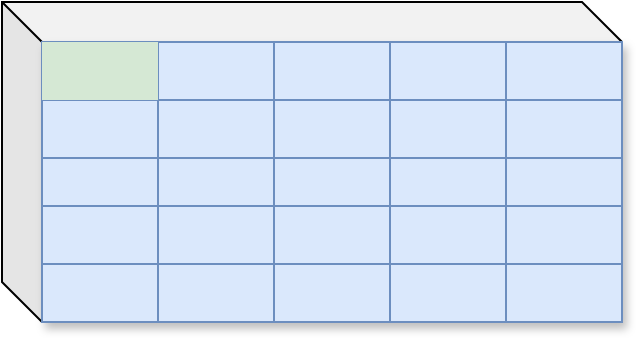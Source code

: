 <mxfile version="26.3.0">
  <diagram id="C5RBs43oDa-KdzZeNtuy" name="Page-1">
    <mxGraphModel dx="1034" dy="618" grid="1" gridSize="10" guides="1" tooltips="1" connect="1" arrows="1" fold="1" page="1" pageScale="1" pageWidth="827" pageHeight="1169" math="0" shadow="0">
      <root>
        <mxCell id="WIyWlLk6GJQsqaUBKTNV-0" />
        <mxCell id="WIyWlLk6GJQsqaUBKTNV-1" parent="WIyWlLk6GJQsqaUBKTNV-0" />
        <mxCell id="qdwt-YacxG2vdlfpTA3x-0" value="" style="shape=cube;whiteSpace=wrap;html=1;boundedLbl=1;backgroundOutline=1;darkOpacity=0.05;darkOpacity2=0.1;" vertex="1" parent="WIyWlLk6GJQsqaUBKTNV-1">
          <mxGeometry x="200" y="210" width="310" height="160" as="geometry" />
        </mxCell>
        <mxCell id="qdwt-YacxG2vdlfpTA3x-4" value="" style="shape=table;startSize=0;container=1;collapsible=0;childLayout=tableLayout;fontSize=16;rounded=0;shadow=1;swimlaneFillColor=default;fillColor=#dae8fc;strokeColor=#6c8ebf;" vertex="1" parent="WIyWlLk6GJQsqaUBKTNV-1">
          <mxGeometry x="220" y="230" width="290" height="140" as="geometry" />
        </mxCell>
        <mxCell id="qdwt-YacxG2vdlfpTA3x-52" style="shape=tableRow;horizontal=0;startSize=0;swimlaneHead=0;swimlaneBody=0;strokeColor=inherit;top=0;left=0;bottom=0;right=0;collapsible=0;dropTarget=0;fillColor=none;points=[[0,0.5],[1,0.5]];portConstraint=eastwest;fontSize=16;" vertex="1" parent="qdwt-YacxG2vdlfpTA3x-4">
          <mxGeometry width="290" height="29" as="geometry" />
        </mxCell>
        <mxCell id="qdwt-YacxG2vdlfpTA3x-53" style="shape=partialRectangle;html=1;whiteSpace=wrap;connectable=0;strokeColor=#82b366;overflow=hidden;fillColor=#d5e8d4;top=0;left=0;bottom=0;right=0;pointerEvents=1;fontSize=16;" vertex="1" parent="qdwt-YacxG2vdlfpTA3x-52">
          <mxGeometry width="58" height="29" as="geometry">
            <mxRectangle width="58" height="29" as="alternateBounds" />
          </mxGeometry>
        </mxCell>
        <mxCell id="qdwt-YacxG2vdlfpTA3x-54" style="shape=partialRectangle;html=1;whiteSpace=wrap;connectable=0;strokeColor=inherit;overflow=hidden;fillColor=none;top=0;left=0;bottom=0;right=0;pointerEvents=1;fontSize=16;" vertex="1" parent="qdwt-YacxG2vdlfpTA3x-52">
          <mxGeometry x="58" width="58" height="29" as="geometry">
            <mxRectangle width="58" height="29" as="alternateBounds" />
          </mxGeometry>
        </mxCell>
        <mxCell id="qdwt-YacxG2vdlfpTA3x-55" style="shape=partialRectangle;html=1;whiteSpace=wrap;connectable=0;strokeColor=inherit;overflow=hidden;fillColor=none;top=0;left=0;bottom=0;right=0;pointerEvents=1;fontSize=16;" vertex="1" parent="qdwt-YacxG2vdlfpTA3x-52">
          <mxGeometry x="116" width="58" height="29" as="geometry">
            <mxRectangle width="58" height="29" as="alternateBounds" />
          </mxGeometry>
        </mxCell>
        <mxCell id="qdwt-YacxG2vdlfpTA3x-56" style="shape=partialRectangle;html=1;whiteSpace=wrap;connectable=0;strokeColor=inherit;overflow=hidden;fillColor=none;top=0;left=0;bottom=0;right=0;pointerEvents=1;fontSize=16;" vertex="1" parent="qdwt-YacxG2vdlfpTA3x-52">
          <mxGeometry x="174" width="58" height="29" as="geometry">
            <mxRectangle width="58" height="29" as="alternateBounds" />
          </mxGeometry>
        </mxCell>
        <mxCell id="qdwt-YacxG2vdlfpTA3x-57" style="shape=partialRectangle;html=1;whiteSpace=wrap;connectable=0;strokeColor=inherit;overflow=hidden;fillColor=none;top=0;left=0;bottom=0;right=0;pointerEvents=1;fontSize=16;" vertex="1" parent="qdwt-YacxG2vdlfpTA3x-52">
          <mxGeometry x="232" width="58" height="29" as="geometry">
            <mxRectangle width="58" height="29" as="alternateBounds" />
          </mxGeometry>
        </mxCell>
        <mxCell id="qdwt-YacxG2vdlfpTA3x-46" style="shape=tableRow;horizontal=0;startSize=0;swimlaneHead=0;swimlaneBody=0;strokeColor=inherit;top=0;left=0;bottom=0;right=0;collapsible=0;dropTarget=0;fillColor=none;points=[[0,0.5],[1,0.5]];portConstraint=eastwest;fontSize=16;" vertex="1" parent="qdwt-YacxG2vdlfpTA3x-4">
          <mxGeometry y="29" width="290" height="29" as="geometry" />
        </mxCell>
        <mxCell id="qdwt-YacxG2vdlfpTA3x-47" style="shape=partialRectangle;html=1;whiteSpace=wrap;connectable=0;strokeColor=inherit;overflow=hidden;fillColor=none;top=0;left=0;bottom=0;right=0;pointerEvents=1;fontSize=16;" vertex="1" parent="qdwt-YacxG2vdlfpTA3x-46">
          <mxGeometry width="58" height="29" as="geometry">
            <mxRectangle width="58" height="29" as="alternateBounds" />
          </mxGeometry>
        </mxCell>
        <mxCell id="qdwt-YacxG2vdlfpTA3x-48" style="shape=partialRectangle;html=1;whiteSpace=wrap;connectable=0;strokeColor=inherit;overflow=hidden;fillColor=none;top=0;left=0;bottom=0;right=0;pointerEvents=1;fontSize=16;" vertex="1" parent="qdwt-YacxG2vdlfpTA3x-46">
          <mxGeometry x="58" width="58" height="29" as="geometry">
            <mxRectangle width="58" height="29" as="alternateBounds" />
          </mxGeometry>
        </mxCell>
        <mxCell id="qdwt-YacxG2vdlfpTA3x-49" style="shape=partialRectangle;html=1;whiteSpace=wrap;connectable=0;strokeColor=inherit;overflow=hidden;fillColor=none;top=0;left=0;bottom=0;right=0;pointerEvents=1;fontSize=16;" vertex="1" parent="qdwt-YacxG2vdlfpTA3x-46">
          <mxGeometry x="116" width="58" height="29" as="geometry">
            <mxRectangle width="58" height="29" as="alternateBounds" />
          </mxGeometry>
        </mxCell>
        <mxCell id="qdwt-YacxG2vdlfpTA3x-50" style="shape=partialRectangle;html=1;whiteSpace=wrap;connectable=0;strokeColor=inherit;overflow=hidden;fillColor=none;top=0;left=0;bottom=0;right=0;pointerEvents=1;fontSize=16;" vertex="1" parent="qdwt-YacxG2vdlfpTA3x-46">
          <mxGeometry x="174" width="58" height="29" as="geometry">
            <mxRectangle width="58" height="29" as="alternateBounds" />
          </mxGeometry>
        </mxCell>
        <mxCell id="qdwt-YacxG2vdlfpTA3x-51" style="shape=partialRectangle;html=1;whiteSpace=wrap;connectable=0;strokeColor=inherit;overflow=hidden;fillColor=none;top=0;left=0;bottom=0;right=0;pointerEvents=1;fontSize=16;" vertex="1" parent="qdwt-YacxG2vdlfpTA3x-46">
          <mxGeometry x="232" width="58" height="29" as="geometry">
            <mxRectangle width="58" height="29" as="alternateBounds" />
          </mxGeometry>
        </mxCell>
        <mxCell id="qdwt-YacxG2vdlfpTA3x-5" value="" style="shape=tableRow;horizontal=0;startSize=0;swimlaneHead=0;swimlaneBody=0;strokeColor=inherit;top=0;left=0;bottom=0;right=0;collapsible=0;dropTarget=0;fillColor=none;points=[[0,0.5],[1,0.5]];portConstraint=eastwest;fontSize=16;" vertex="1" parent="qdwt-YacxG2vdlfpTA3x-4">
          <mxGeometry y="58" width="290" height="24" as="geometry" />
        </mxCell>
        <mxCell id="qdwt-YacxG2vdlfpTA3x-43" style="shape=partialRectangle;html=1;whiteSpace=wrap;connectable=0;strokeColor=inherit;overflow=hidden;fillColor=none;top=0;left=0;bottom=0;right=0;pointerEvents=1;fontSize=16;" vertex="1" parent="qdwt-YacxG2vdlfpTA3x-5">
          <mxGeometry width="58" height="24" as="geometry">
            <mxRectangle width="58" height="24" as="alternateBounds" />
          </mxGeometry>
        </mxCell>
        <mxCell id="qdwt-YacxG2vdlfpTA3x-6" value="" style="shape=partialRectangle;html=1;whiteSpace=wrap;connectable=0;strokeColor=inherit;overflow=hidden;fillColor=none;top=0;left=0;bottom=0;right=0;pointerEvents=1;fontSize=16;" vertex="1" parent="qdwt-YacxG2vdlfpTA3x-5">
          <mxGeometry x="58" width="58" height="24" as="geometry">
            <mxRectangle width="58" height="24" as="alternateBounds" />
          </mxGeometry>
        </mxCell>
        <mxCell id="qdwt-YacxG2vdlfpTA3x-7" value="" style="shape=partialRectangle;html=1;whiteSpace=wrap;connectable=0;strokeColor=inherit;overflow=hidden;fillColor=none;top=0;left=0;bottom=0;right=0;pointerEvents=1;fontSize=16;" vertex="1" parent="qdwt-YacxG2vdlfpTA3x-5">
          <mxGeometry x="116" width="58" height="24" as="geometry">
            <mxRectangle width="58" height="24" as="alternateBounds" />
          </mxGeometry>
        </mxCell>
        <mxCell id="qdwt-YacxG2vdlfpTA3x-8" value="" style="shape=partialRectangle;html=1;whiteSpace=wrap;connectable=0;strokeColor=inherit;overflow=hidden;fillColor=none;top=0;left=0;bottom=0;right=0;pointerEvents=1;fontSize=16;" vertex="1" parent="qdwt-YacxG2vdlfpTA3x-5">
          <mxGeometry x="174" width="58" height="24" as="geometry">
            <mxRectangle width="58" height="24" as="alternateBounds" />
          </mxGeometry>
        </mxCell>
        <mxCell id="qdwt-YacxG2vdlfpTA3x-40" style="shape=partialRectangle;html=1;whiteSpace=wrap;connectable=0;strokeColor=inherit;overflow=hidden;fillColor=none;top=0;left=0;bottom=0;right=0;pointerEvents=1;fontSize=16;" vertex="1" parent="qdwt-YacxG2vdlfpTA3x-5">
          <mxGeometry x="232" width="58" height="24" as="geometry">
            <mxRectangle width="58" height="24" as="alternateBounds" />
          </mxGeometry>
        </mxCell>
        <mxCell id="qdwt-YacxG2vdlfpTA3x-9" value="" style="shape=tableRow;horizontal=0;startSize=0;swimlaneHead=0;swimlaneBody=0;strokeColor=inherit;top=0;left=0;bottom=0;right=0;collapsible=0;dropTarget=0;fillColor=none;points=[[0,0.5],[1,0.5]];portConstraint=eastwest;fontSize=16;" vertex="1" parent="qdwt-YacxG2vdlfpTA3x-4">
          <mxGeometry y="82" width="290" height="29" as="geometry" />
        </mxCell>
        <mxCell id="qdwt-YacxG2vdlfpTA3x-44" style="shape=partialRectangle;html=1;whiteSpace=wrap;connectable=0;strokeColor=inherit;overflow=hidden;fillColor=none;top=0;left=0;bottom=0;right=0;pointerEvents=1;fontSize=16;" vertex="1" parent="qdwt-YacxG2vdlfpTA3x-9">
          <mxGeometry width="58" height="29" as="geometry">
            <mxRectangle width="58" height="29" as="alternateBounds" />
          </mxGeometry>
        </mxCell>
        <mxCell id="qdwt-YacxG2vdlfpTA3x-10" value="" style="shape=partialRectangle;html=1;whiteSpace=wrap;connectable=0;strokeColor=inherit;overflow=hidden;fillColor=none;top=0;left=0;bottom=0;right=0;pointerEvents=1;fontSize=16;" vertex="1" parent="qdwt-YacxG2vdlfpTA3x-9">
          <mxGeometry x="58" width="58" height="29" as="geometry">
            <mxRectangle width="58" height="29" as="alternateBounds" />
          </mxGeometry>
        </mxCell>
        <mxCell id="qdwt-YacxG2vdlfpTA3x-11" value="" style="shape=partialRectangle;html=1;whiteSpace=wrap;connectable=0;strokeColor=inherit;overflow=hidden;fillColor=none;top=0;left=0;bottom=0;right=0;pointerEvents=1;fontSize=16;" vertex="1" parent="qdwt-YacxG2vdlfpTA3x-9">
          <mxGeometry x="116" width="58" height="29" as="geometry">
            <mxRectangle width="58" height="29" as="alternateBounds" />
          </mxGeometry>
        </mxCell>
        <mxCell id="qdwt-YacxG2vdlfpTA3x-12" value="" style="shape=partialRectangle;html=1;whiteSpace=wrap;connectable=0;strokeColor=inherit;overflow=hidden;fillColor=none;top=0;left=0;bottom=0;right=0;pointerEvents=1;fontSize=16;" vertex="1" parent="qdwt-YacxG2vdlfpTA3x-9">
          <mxGeometry x="174" width="58" height="29" as="geometry">
            <mxRectangle width="58" height="29" as="alternateBounds" />
          </mxGeometry>
        </mxCell>
        <mxCell id="qdwt-YacxG2vdlfpTA3x-41" style="shape=partialRectangle;html=1;whiteSpace=wrap;connectable=0;strokeColor=inherit;overflow=hidden;fillColor=none;top=0;left=0;bottom=0;right=0;pointerEvents=1;fontSize=16;" vertex="1" parent="qdwt-YacxG2vdlfpTA3x-9">
          <mxGeometry x="232" width="58" height="29" as="geometry">
            <mxRectangle width="58" height="29" as="alternateBounds" />
          </mxGeometry>
        </mxCell>
        <mxCell id="qdwt-YacxG2vdlfpTA3x-13" value="" style="shape=tableRow;horizontal=0;startSize=0;swimlaneHead=0;swimlaneBody=0;strokeColor=inherit;top=0;left=0;bottom=0;right=0;collapsible=0;dropTarget=0;fillColor=none;points=[[0,0.5],[1,0.5]];portConstraint=eastwest;fontSize=16;" vertex="1" parent="qdwt-YacxG2vdlfpTA3x-4">
          <mxGeometry y="111" width="290" height="29" as="geometry" />
        </mxCell>
        <mxCell id="qdwt-YacxG2vdlfpTA3x-45" style="shape=partialRectangle;html=1;whiteSpace=wrap;connectable=0;strokeColor=inherit;overflow=hidden;fillColor=none;top=0;left=0;bottom=0;right=0;pointerEvents=1;fontSize=16;" vertex="1" parent="qdwt-YacxG2vdlfpTA3x-13">
          <mxGeometry width="58" height="29" as="geometry">
            <mxRectangle width="58" height="29" as="alternateBounds" />
          </mxGeometry>
        </mxCell>
        <mxCell id="qdwt-YacxG2vdlfpTA3x-14" value="" style="shape=partialRectangle;html=1;whiteSpace=wrap;connectable=0;strokeColor=inherit;overflow=hidden;fillColor=none;top=0;left=0;bottom=0;right=0;pointerEvents=1;fontSize=16;" vertex="1" parent="qdwt-YacxG2vdlfpTA3x-13">
          <mxGeometry x="58" width="58" height="29" as="geometry">
            <mxRectangle width="58" height="29" as="alternateBounds" />
          </mxGeometry>
        </mxCell>
        <mxCell id="qdwt-YacxG2vdlfpTA3x-15" value="" style="shape=partialRectangle;html=1;whiteSpace=wrap;connectable=0;strokeColor=inherit;overflow=hidden;fillColor=none;top=0;left=0;bottom=0;right=0;pointerEvents=1;fontSize=16;" vertex="1" parent="qdwt-YacxG2vdlfpTA3x-13">
          <mxGeometry x="116" width="58" height="29" as="geometry">
            <mxRectangle width="58" height="29" as="alternateBounds" />
          </mxGeometry>
        </mxCell>
        <mxCell id="qdwt-YacxG2vdlfpTA3x-16" value="" style="shape=partialRectangle;html=1;whiteSpace=wrap;connectable=0;strokeColor=inherit;overflow=hidden;fillColor=none;top=0;left=0;bottom=0;right=0;pointerEvents=1;fontSize=16;" vertex="1" parent="qdwt-YacxG2vdlfpTA3x-13">
          <mxGeometry x="174" width="58" height="29" as="geometry">
            <mxRectangle width="58" height="29" as="alternateBounds" />
          </mxGeometry>
        </mxCell>
        <mxCell id="qdwt-YacxG2vdlfpTA3x-42" style="shape=partialRectangle;html=1;whiteSpace=wrap;connectable=0;strokeColor=inherit;overflow=hidden;fillColor=none;top=0;left=0;bottom=0;right=0;pointerEvents=1;fontSize=16;" vertex="1" parent="qdwt-YacxG2vdlfpTA3x-13">
          <mxGeometry x="232" width="58" height="29" as="geometry">
            <mxRectangle width="58" height="29" as="alternateBounds" />
          </mxGeometry>
        </mxCell>
      </root>
    </mxGraphModel>
  </diagram>
</mxfile>
